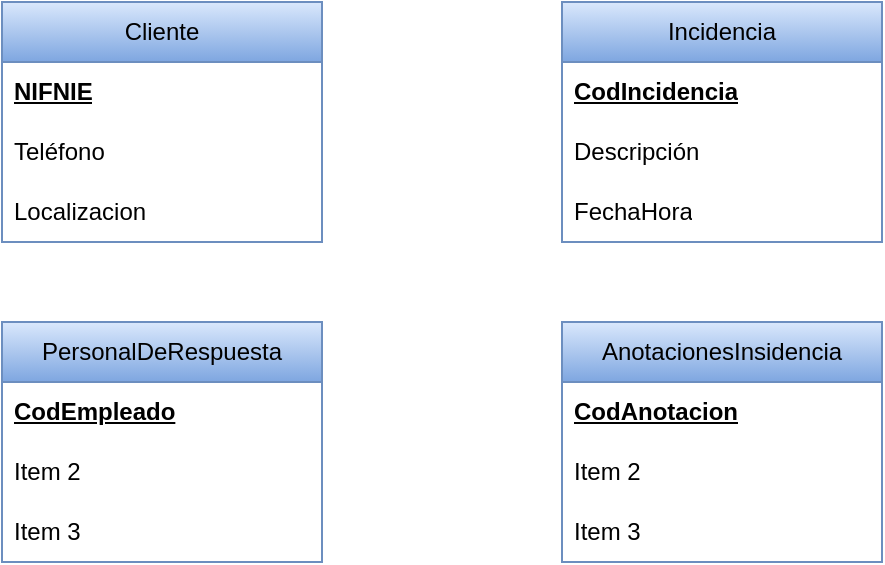 <mxfile version="24.7.16">
  <diagram name="Página-1" id="XZQekeEu_Xftu38xOQFv">
    <mxGraphModel dx="792" dy="625" grid="1" gridSize="10" guides="1" tooltips="1" connect="1" arrows="1" fold="1" page="1" pageScale="1" pageWidth="827" pageHeight="1169" math="0" shadow="0">
      <root>
        <mxCell id="0" />
        <mxCell id="1" parent="0" />
        <mxCell id="7NvF3Khq_BAqc7PWk96O-1" value="&lt;div&gt;Cliente&lt;/div&gt;" style="swimlane;fontStyle=0;childLayout=stackLayout;horizontal=1;startSize=30;horizontalStack=0;resizeParent=1;resizeParentMax=0;resizeLast=0;collapsible=1;marginBottom=0;whiteSpace=wrap;html=1;fillColor=#dae8fc;gradientColor=#7ea6e0;strokeColor=#6c8ebf;" vertex="1" parent="1">
          <mxGeometry x="40" y="80" width="160" height="120" as="geometry" />
        </mxCell>
        <mxCell id="7NvF3Khq_BAqc7PWk96O-2" value="&lt;u&gt;&lt;b&gt;NIFNIE&lt;/b&gt;&lt;/u&gt;" style="text;strokeColor=none;fillColor=none;align=left;verticalAlign=middle;spacingLeft=4;spacingRight=4;overflow=hidden;points=[[0,0.5],[1,0.5]];portConstraint=eastwest;rotatable=0;whiteSpace=wrap;html=1;" vertex="1" parent="7NvF3Khq_BAqc7PWk96O-1">
          <mxGeometry y="30" width="160" height="30" as="geometry" />
        </mxCell>
        <mxCell id="7NvF3Khq_BAqc7PWk96O-3" value="Teléfono" style="text;strokeColor=none;fillColor=none;align=left;verticalAlign=middle;spacingLeft=4;spacingRight=4;overflow=hidden;points=[[0,0.5],[1,0.5]];portConstraint=eastwest;rotatable=0;whiteSpace=wrap;html=1;" vertex="1" parent="7NvF3Khq_BAqc7PWk96O-1">
          <mxGeometry y="60" width="160" height="30" as="geometry" />
        </mxCell>
        <mxCell id="7NvF3Khq_BAqc7PWk96O-4" value="Localizacion" style="text;strokeColor=none;fillColor=none;align=left;verticalAlign=middle;spacingLeft=4;spacingRight=4;overflow=hidden;points=[[0,0.5],[1,0.5]];portConstraint=eastwest;rotatable=0;whiteSpace=wrap;html=1;" vertex="1" parent="7NvF3Khq_BAqc7PWk96O-1">
          <mxGeometry y="90" width="160" height="30" as="geometry" />
        </mxCell>
        <mxCell id="7NvF3Khq_BAqc7PWk96O-5" value="Incidencia" style="swimlane;fontStyle=0;childLayout=stackLayout;horizontal=1;startSize=30;horizontalStack=0;resizeParent=1;resizeParentMax=0;resizeLast=0;collapsible=1;marginBottom=0;whiteSpace=wrap;html=1;fillColor=#dae8fc;gradientColor=#7ea6e0;strokeColor=#6c8ebf;" vertex="1" parent="1">
          <mxGeometry x="320" y="80" width="160" height="120" as="geometry" />
        </mxCell>
        <mxCell id="7NvF3Khq_BAqc7PWk96O-6" value="&lt;b&gt;&lt;u&gt;CodIncidencia&lt;/u&gt;&lt;/b&gt;" style="text;strokeColor=none;fillColor=none;align=left;verticalAlign=middle;spacingLeft=4;spacingRight=4;overflow=hidden;points=[[0,0.5],[1,0.5]];portConstraint=eastwest;rotatable=0;whiteSpace=wrap;html=1;" vertex="1" parent="7NvF3Khq_BAqc7PWk96O-5">
          <mxGeometry y="30" width="160" height="30" as="geometry" />
        </mxCell>
        <mxCell id="7NvF3Khq_BAqc7PWk96O-7" value="Descripción" style="text;strokeColor=none;fillColor=none;align=left;verticalAlign=middle;spacingLeft=4;spacingRight=4;overflow=hidden;points=[[0,0.5],[1,0.5]];portConstraint=eastwest;rotatable=0;whiteSpace=wrap;html=1;" vertex="1" parent="7NvF3Khq_BAqc7PWk96O-5">
          <mxGeometry y="60" width="160" height="30" as="geometry" />
        </mxCell>
        <mxCell id="7NvF3Khq_BAqc7PWk96O-8" value="FechaHora" style="text;strokeColor=none;fillColor=none;align=left;verticalAlign=middle;spacingLeft=4;spacingRight=4;overflow=hidden;points=[[0,0.5],[1,0.5]];portConstraint=eastwest;rotatable=0;whiteSpace=wrap;html=1;" vertex="1" parent="7NvF3Khq_BAqc7PWk96O-5">
          <mxGeometry y="90" width="160" height="30" as="geometry" />
        </mxCell>
        <mxCell id="7NvF3Khq_BAqc7PWk96O-9" value="PersonalDeRespuesta" style="swimlane;fontStyle=0;childLayout=stackLayout;horizontal=1;startSize=30;horizontalStack=0;resizeParent=1;resizeParentMax=0;resizeLast=0;collapsible=1;marginBottom=0;whiteSpace=wrap;html=1;fillColor=#dae8fc;gradientColor=#7ea6e0;strokeColor=#6c8ebf;" vertex="1" parent="1">
          <mxGeometry x="40" y="240" width="160" height="120" as="geometry" />
        </mxCell>
        <mxCell id="7NvF3Khq_BAqc7PWk96O-10" value="&lt;u&gt;&lt;b&gt;CodEmpleado&lt;/b&gt;&lt;/u&gt;" style="text;strokeColor=none;fillColor=none;align=left;verticalAlign=middle;spacingLeft=4;spacingRight=4;overflow=hidden;points=[[0,0.5],[1,0.5]];portConstraint=eastwest;rotatable=0;whiteSpace=wrap;html=1;" vertex="1" parent="7NvF3Khq_BAqc7PWk96O-9">
          <mxGeometry y="30" width="160" height="30" as="geometry" />
        </mxCell>
        <mxCell id="7NvF3Khq_BAqc7PWk96O-11" value="Item 2" style="text;strokeColor=none;fillColor=none;align=left;verticalAlign=middle;spacingLeft=4;spacingRight=4;overflow=hidden;points=[[0,0.5],[1,0.5]];portConstraint=eastwest;rotatable=0;whiteSpace=wrap;html=1;" vertex="1" parent="7NvF3Khq_BAqc7PWk96O-9">
          <mxGeometry y="60" width="160" height="30" as="geometry" />
        </mxCell>
        <mxCell id="7NvF3Khq_BAqc7PWk96O-12" value="Item 3" style="text;strokeColor=none;fillColor=none;align=left;verticalAlign=middle;spacingLeft=4;spacingRight=4;overflow=hidden;points=[[0,0.5],[1,0.5]];portConstraint=eastwest;rotatable=0;whiteSpace=wrap;html=1;" vertex="1" parent="7NvF3Khq_BAqc7PWk96O-9">
          <mxGeometry y="90" width="160" height="30" as="geometry" />
        </mxCell>
        <mxCell id="7NvF3Khq_BAqc7PWk96O-13" value="&lt;div&gt;AnotacionesInsidencia&lt;/div&gt;" style="swimlane;fontStyle=0;childLayout=stackLayout;horizontal=1;startSize=30;horizontalStack=0;resizeParent=1;resizeParentMax=0;resizeLast=0;collapsible=1;marginBottom=0;whiteSpace=wrap;html=1;fillColor=#dae8fc;gradientColor=#7ea6e0;strokeColor=#6c8ebf;" vertex="1" parent="1">
          <mxGeometry x="320" y="240" width="160" height="120" as="geometry" />
        </mxCell>
        <mxCell id="7NvF3Khq_BAqc7PWk96O-14" value="&lt;u&gt;&lt;b&gt;CodAnotacion&lt;/b&gt;&lt;/u&gt;" style="text;strokeColor=none;fillColor=none;align=left;verticalAlign=middle;spacingLeft=4;spacingRight=4;overflow=hidden;points=[[0,0.5],[1,0.5]];portConstraint=eastwest;rotatable=0;whiteSpace=wrap;html=1;" vertex="1" parent="7NvF3Khq_BAqc7PWk96O-13">
          <mxGeometry y="30" width="160" height="30" as="geometry" />
        </mxCell>
        <mxCell id="7NvF3Khq_BAqc7PWk96O-15" value="Item 2" style="text;strokeColor=none;fillColor=none;align=left;verticalAlign=middle;spacingLeft=4;spacingRight=4;overflow=hidden;points=[[0,0.5],[1,0.5]];portConstraint=eastwest;rotatable=0;whiteSpace=wrap;html=1;" vertex="1" parent="7NvF3Khq_BAqc7PWk96O-13">
          <mxGeometry y="60" width="160" height="30" as="geometry" />
        </mxCell>
        <mxCell id="7NvF3Khq_BAqc7PWk96O-16" value="Item 3" style="text;strokeColor=none;fillColor=none;align=left;verticalAlign=middle;spacingLeft=4;spacingRight=4;overflow=hidden;points=[[0,0.5],[1,0.5]];portConstraint=eastwest;rotatable=0;whiteSpace=wrap;html=1;" vertex="1" parent="7NvF3Khq_BAqc7PWk96O-13">
          <mxGeometry y="90" width="160" height="30" as="geometry" />
        </mxCell>
      </root>
    </mxGraphModel>
  </diagram>
</mxfile>
